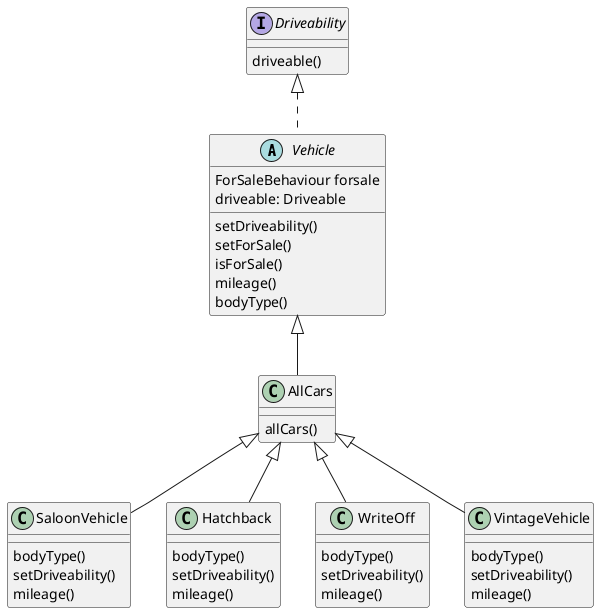 @startuml

abstract class Vehicle {
ForSaleBehaviour forsale
setDriveability()
setForSale()
driveable: Driveable
isForSale()
mileage()
bodyType()

}
interface Driveability{
driveable()
}


class AllCars {
allCars()
}

class SaloonVehicle {
bodyType()
setDriveability()
mileage()
 }
class Hatchback {
bodyType()
setDriveability()
mileage()
}

class WriteOff {
bodyType()
setDriveability()
mileage()
}
class VintageVehicle {
bodyType()
setDriveability()
mileage()
}
Driveability <|.. Vehicle
Vehicle <|-- AllCars
AllCars <|-- SaloonVehicle
AllCars <|-- VintageVehicle
AllCars <|-- Hatchback
AllCars <|-- WriteOff

@enduml